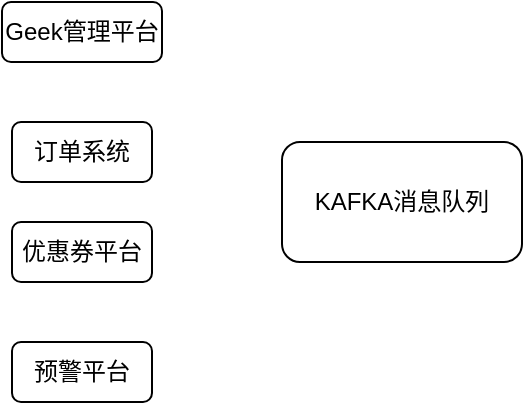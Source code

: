 <mxfile version="21.6.2" type="github">
  <diagram name="第 1 页" id="NAOGwRa4cKEJh-U7dT4i">
    <mxGraphModel dx="658" dy="475" grid="1" gridSize="10" guides="1" tooltips="1" connect="1" arrows="1" fold="1" page="1" pageScale="1" pageWidth="827" pageHeight="1169" math="0" shadow="0">
      <root>
        <mxCell id="0" />
        <mxCell id="1" parent="0" />
        <mxCell id="9wDteuo_scK86G2xaQAO-2" value="KAFKA消息队列" style="rounded=1;whiteSpace=wrap;html=1;" vertex="1" parent="1">
          <mxGeometry x="390" y="230" width="120" height="60" as="geometry" />
        </mxCell>
        <mxCell id="9wDteuo_scK86G2xaQAO-3" value="订单系统" style="rounded=1;whiteSpace=wrap;html=1;" vertex="1" parent="1">
          <mxGeometry x="255" y="220" width="70" height="30" as="geometry" />
        </mxCell>
        <mxCell id="9wDteuo_scK86G2xaQAO-4" value="Geek管理平台" style="rounded=1;whiteSpace=wrap;html=1;" vertex="1" parent="1">
          <mxGeometry x="250" y="160" width="80" height="30" as="geometry" />
        </mxCell>
        <mxCell id="9wDteuo_scK86G2xaQAO-5" value="预警平台" style="rounded=1;whiteSpace=wrap;html=1;" vertex="1" parent="1">
          <mxGeometry x="255" y="330" width="70" height="30" as="geometry" />
        </mxCell>
        <mxCell id="9wDteuo_scK86G2xaQAO-6" value="优惠券平台" style="rounded=1;whiteSpace=wrap;html=1;" vertex="1" parent="1">
          <mxGeometry x="255" y="270" width="70" height="30" as="geometry" />
        </mxCell>
      </root>
    </mxGraphModel>
  </diagram>
</mxfile>
